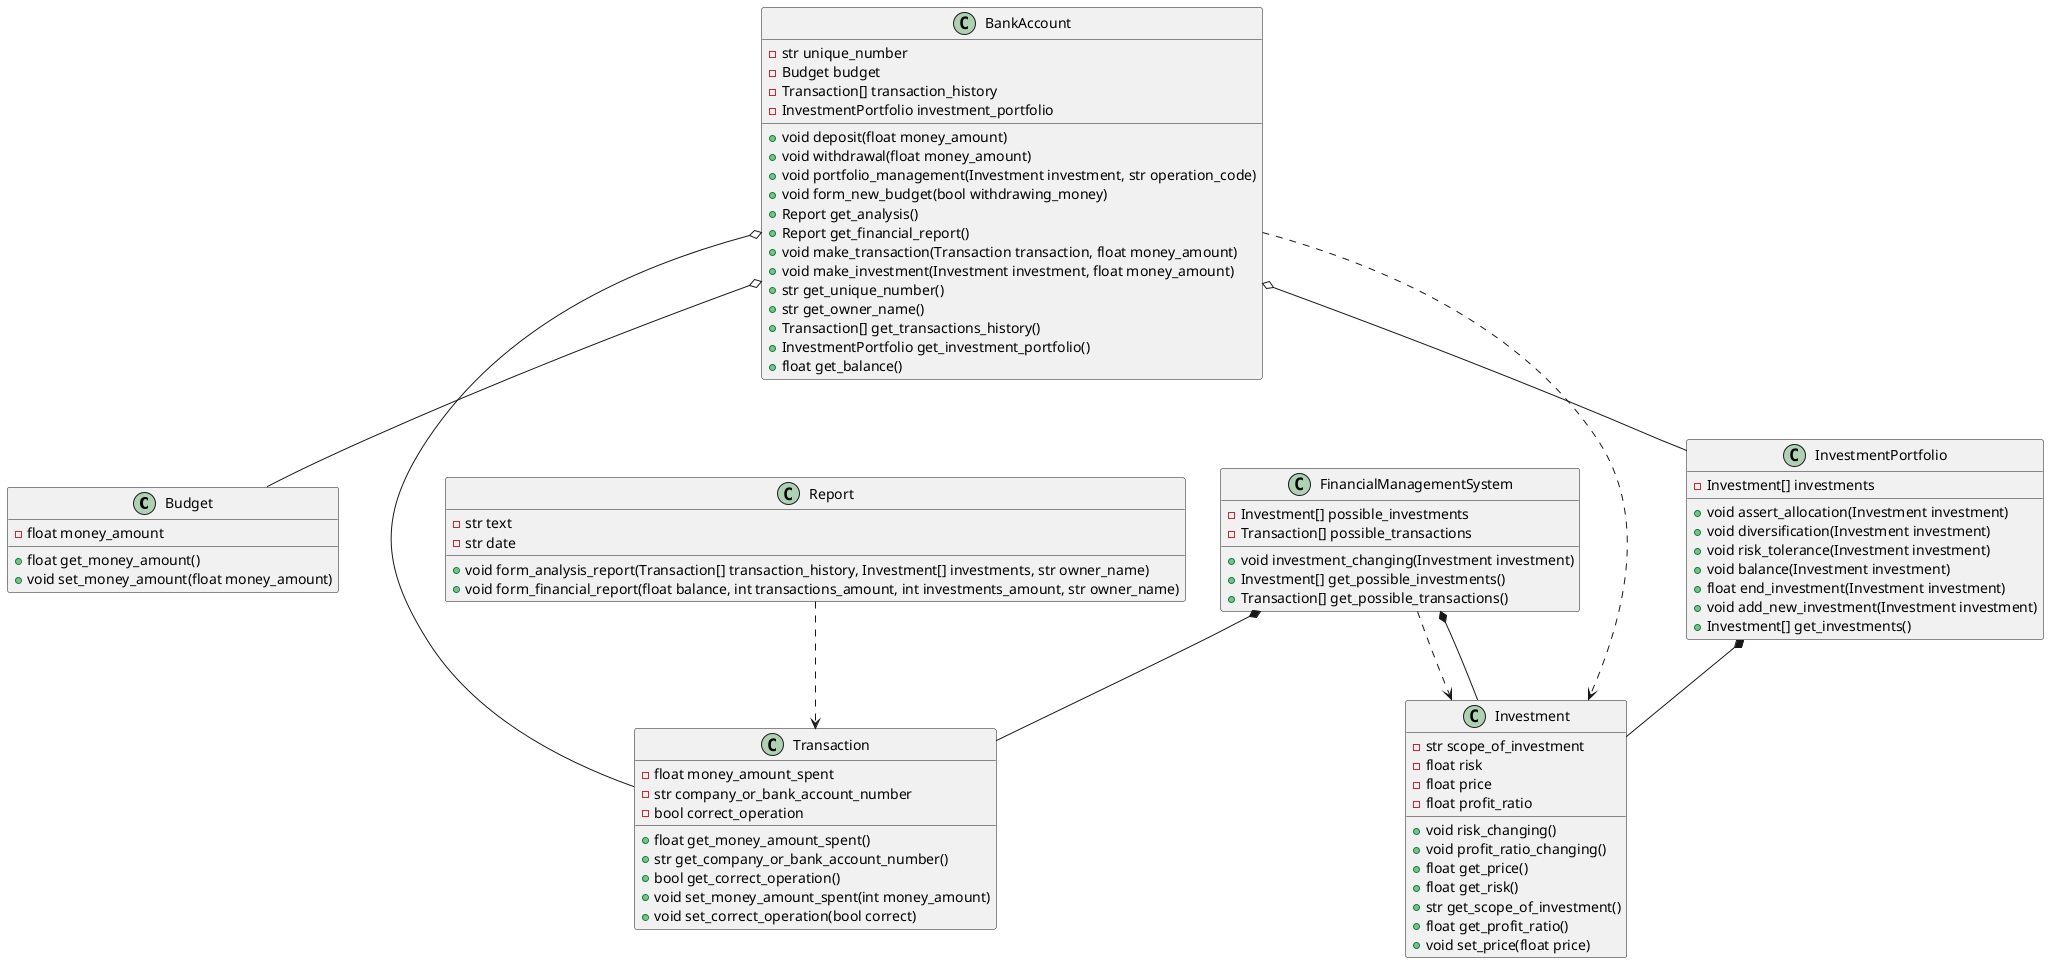 @startuml

class Budget{
    -float money_amount
    +float get_money_amount()
    +void set_money_amount(float money_amount)
}

class Report{
    -str text
    -str date
    +void form_analysis_report(Transaction[] transaction_history, Investment[] investments, str owner_name)
    +void form_financial_report(float balance, int transactions_amount, int investments_amount, str owner_name)
}

class Transaction{
    -float money_amount_spent
    -str company_or_bank_account_number
    -bool correct_operation
    +float get_money_amount_spent()
    +str get_company_or_bank_account_number()
    +bool get_correct_operation()
    +void set_money_amount_spent(int money_amount)
    +void set_correct_operation(bool correct)
}

class Investment{
    -str scope_of_investment
    -float risk
    -float price
    -float profit_ratio
    +void risk_changing()
    +void profit_ratio_changing()
    +float get_price()
    +float get_risk()
    +str get_scope_of_investment()
    +float get_profit_ratio()
    +void set_price(float price)
}

class FinancialManagementSystem{
    -Investment[] possible_investments
    -Transaction[] possible_transactions
    +void investment_changing(Investment investment)
    +Investment[] get_possible_investments()
    +Transaction[] get_possible_transactions()
}

class InvestmentPortfolio{
    -Investment[] investments
    +void assert_allocation(Investment investment)
    +void diversification(Investment investment)
    +void risk_tolerance(Investment investment)
    +void balance(Investment investment)
    +float end_investment(Investment investment)
    +void add_new_investment(Investment investment)
    +Investment[] get_investments()
}

class BankAccount{
    -str unique_number
    -Budget budget
    -Transaction[] transaction_history
    -InvestmentPortfolio investment_portfolio
    +void deposit(float money_amount)
    +void withdrawal(float money_amount)
    +void portfolio_management(Investment investment, str operation_code)
    +void form_new_budget(bool withdrawing_money)
    +Report get_analysis()
    +Report get_financial_report()
    +void make_transaction(Transaction transaction, float money_amount)
    +void make_investment(Investment investment, float money_amount)
    +str get_unique_number()
    +str get_owner_name()
    +Transaction[] get_transactions_history()
    +InvestmentPortfolio get_investment_portfolio()
    + float get_balance()
}

BankAccount o-- InvestmentPortfolio
BankAccount o-- Budget
BankAccount o-- Transaction
BankAccount ..> Investment
FinancialManagementSystem ..> Investment
FinancialManagementSystem *-- Investment
FinancialManagementSystem *-- Transaction
InvestmentPortfolio *-- Investment
Report ..> Transaction

@enduml

